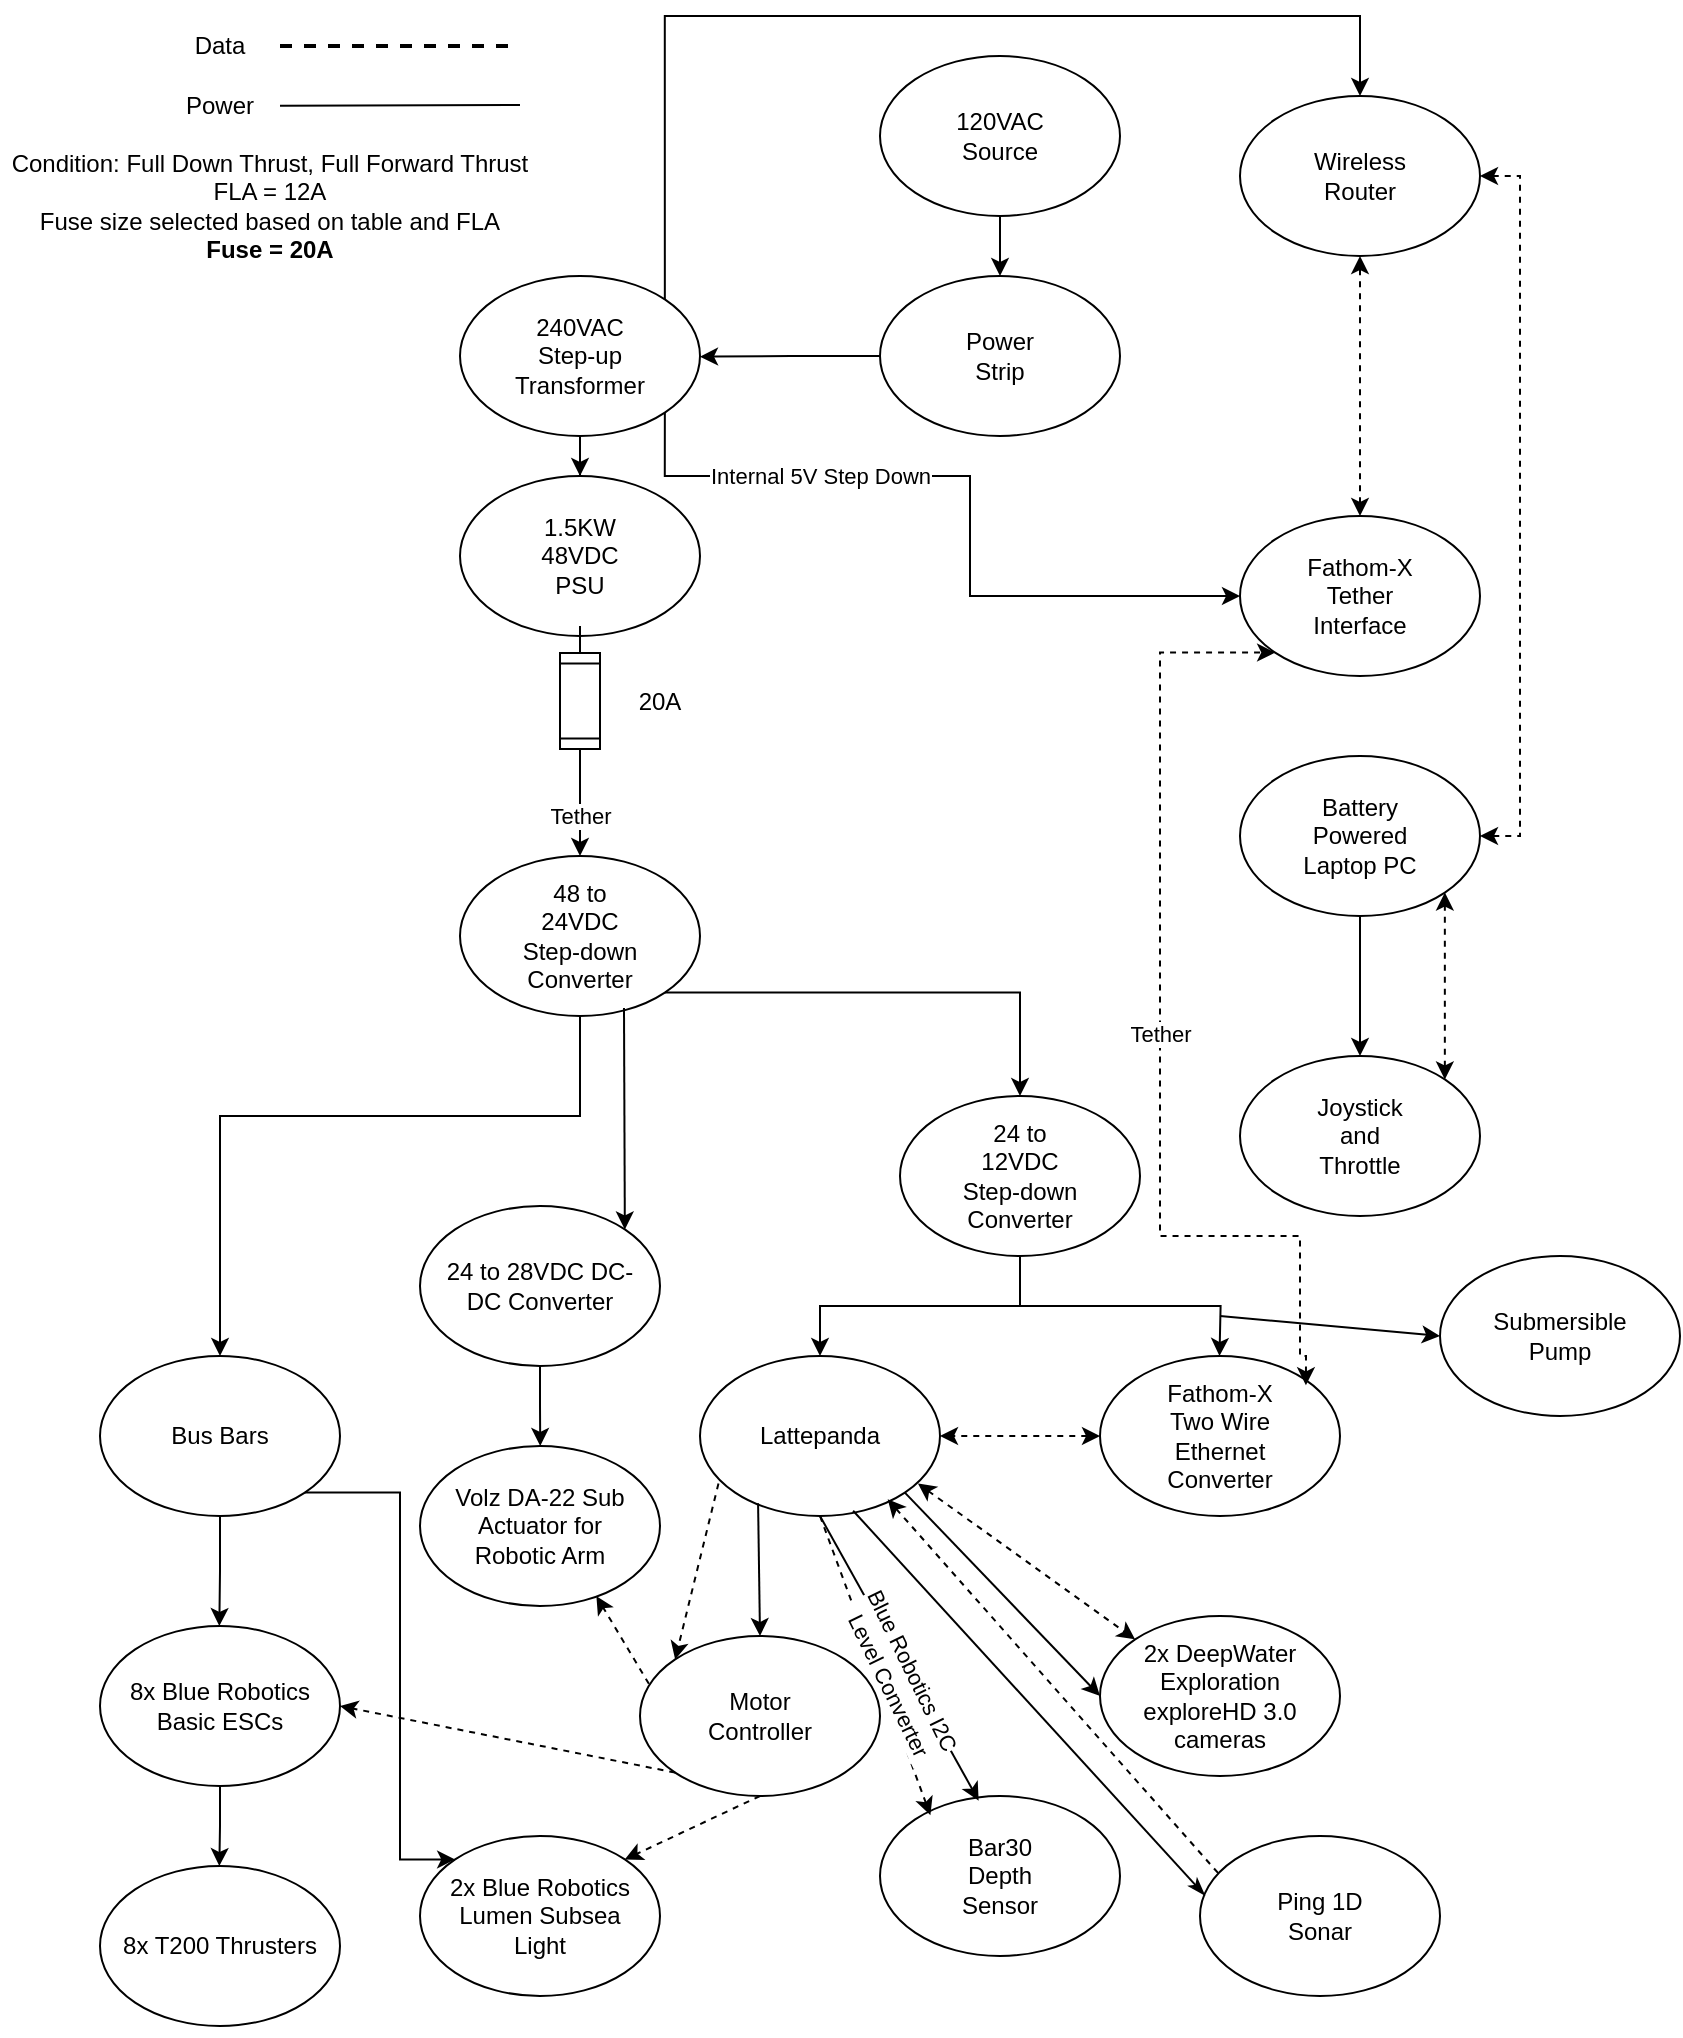 <mxfile version="27.1.6">
  <diagram name="Page-1" id="doaNbLGYiiKzRFzNWdXi">
    <mxGraphModel dx="1209" dy="726" grid="1" gridSize="10" guides="1" tooltips="1" connect="1" arrows="1" fold="1" page="1" pageScale="1" pageWidth="850" pageHeight="1100" math="0" shadow="0">
      <root>
        <mxCell id="0" />
        <mxCell id="1" parent="0" />
        <mxCell id="KtZ6byTwQnFwZSQ_47y7-5" value="" style="endArrow=classic;html=1;rounded=0;exitX=0.5;exitY=1;exitDx=0;exitDy=0;" parent="1" source="KtZ6byTwQnFwZSQ_47y7-1" target="KtZ6byTwQnFwZSQ_47y7-6" edge="1">
          <mxGeometry width="50" height="50" relative="1" as="geometry">
            <mxPoint x="390" y="300" as="sourcePoint" />
            <mxPoint x="170" y="250" as="targetPoint" />
          </mxGeometry>
        </mxCell>
        <mxCell id="KtZ6byTwQnFwZSQ_47y7-8" value="" style="group" parent="1" vertex="1" connectable="0">
          <mxGeometry x="440" y="50" width="120" height="80" as="geometry" />
        </mxCell>
        <mxCell id="KtZ6byTwQnFwZSQ_47y7-1" value="" style="ellipse;whiteSpace=wrap;html=1;" parent="KtZ6byTwQnFwZSQ_47y7-8" vertex="1">
          <mxGeometry width="120" height="80" as="geometry" />
        </mxCell>
        <mxCell id="KtZ6byTwQnFwZSQ_47y7-2" value="120VAC Source" style="text;html=1;align=center;verticalAlign=middle;whiteSpace=wrap;rounded=0;" parent="KtZ6byTwQnFwZSQ_47y7-8" vertex="1">
          <mxGeometry x="30" y="25" width="60" height="30" as="geometry" />
        </mxCell>
        <mxCell id="KtZ6byTwQnFwZSQ_47y7-17" value="" style="endArrow=none;html=1;rounded=0;" parent="1" source="KtZ6byTwQnFwZSQ_47y7-18" edge="1">
          <mxGeometry width="50" height="50" relative="1" as="geometry">
            <mxPoint x="140" y="74.5" as="sourcePoint" />
            <mxPoint x="260" y="74.5" as="targetPoint" />
          </mxGeometry>
        </mxCell>
        <mxCell id="KtZ6byTwQnFwZSQ_47y7-21" value="&lt;div&gt;Data&lt;/div&gt;" style="text;html=1;align=center;verticalAlign=middle;whiteSpace=wrap;rounded=0;container=0;" parent="1" vertex="1" collapsed="1">
          <mxGeometry x="80" y="30" width="60" height="30" as="geometry">
            <mxRectangle x="320" y="275" width="60" height="30" as="alternateBounds" />
          </mxGeometry>
        </mxCell>
        <mxCell id="KtZ6byTwQnFwZSQ_47y7-22" value="" style="endArrow=none;html=1;rounded=0;" parent="1" target="KtZ6byTwQnFwZSQ_47y7-18" edge="1">
          <mxGeometry width="50" height="50" relative="1" as="geometry">
            <mxPoint x="140" y="74.5" as="sourcePoint" />
            <mxPoint x="260" y="74.5" as="targetPoint" />
          </mxGeometry>
        </mxCell>
        <mxCell id="KtZ6byTwQnFwZSQ_47y7-18" value="&lt;div&gt;Power&lt;/div&gt;" style="text;html=1;align=center;verticalAlign=middle;whiteSpace=wrap;rounded=0;" parent="1" vertex="1">
          <mxGeometry x="80" y="60" width="60" height="30" as="geometry" />
        </mxCell>
        <mxCell id="KtZ6byTwQnFwZSQ_47y7-24" value="" style="group" parent="1" vertex="1" connectable="0">
          <mxGeometry x="620" y="280" width="120" height="80" as="geometry" />
        </mxCell>
        <mxCell id="KtZ6byTwQnFwZSQ_47y7-25" value="" style="ellipse;whiteSpace=wrap;html=1;" parent="KtZ6byTwQnFwZSQ_47y7-24" vertex="1">
          <mxGeometry width="120" height="80" as="geometry" />
        </mxCell>
        <mxCell id="KtZ6byTwQnFwZSQ_47y7-26" value="Fathom-X Tether Interface" style="text;html=1;align=center;verticalAlign=middle;whiteSpace=wrap;rounded=0;container=0;" parent="KtZ6byTwQnFwZSQ_47y7-24" vertex="1" collapsed="1">
          <mxGeometry x="30" y="25" width="60" height="30" as="geometry">
            <mxRectangle x="320" y="275" width="60" height="30" as="alternateBounds" />
          </mxGeometry>
        </mxCell>
        <mxCell id="KtZ6byTwQnFwZSQ_47y7-29" value="" style="group" parent="1" vertex="1" connectable="0">
          <mxGeometry x="620" y="400" width="120" height="80" as="geometry" />
        </mxCell>
        <mxCell id="KtZ6byTwQnFwZSQ_47y7-30" value="" style="ellipse;whiteSpace=wrap;html=1;" parent="KtZ6byTwQnFwZSQ_47y7-29" vertex="1">
          <mxGeometry width="120" height="80" as="geometry" />
        </mxCell>
        <mxCell id="KtZ6byTwQnFwZSQ_47y7-31" value="Battery Powered Laptop PC" style="text;html=1;align=center;verticalAlign=middle;whiteSpace=wrap;rounded=0;container=0;" parent="KtZ6byTwQnFwZSQ_47y7-29" vertex="1" collapsed="1">
          <mxGeometry x="30" y="25" width="60" height="30" as="geometry">
            <mxRectangle x="320" y="275" width="60" height="30" as="alternateBounds" />
          </mxGeometry>
        </mxCell>
        <mxCell id="KtZ6byTwQnFwZSQ_47y7-32" value="" style="group" parent="1" vertex="1" connectable="0">
          <mxGeometry x="440" y="160" width="120" height="80" as="geometry" />
        </mxCell>
        <mxCell id="KtZ6byTwQnFwZSQ_47y7-9" value="" style="group" parent="KtZ6byTwQnFwZSQ_47y7-32" vertex="1" connectable="0">
          <mxGeometry width="120" height="80" as="geometry" />
        </mxCell>
        <mxCell id="KtZ6byTwQnFwZSQ_47y7-44" style="edgeStyle=orthogonalEdgeStyle;rounded=0;orthogonalLoop=1;jettySize=auto;html=1;exitX=0;exitY=0.5;exitDx=0;exitDy=0;" parent="KtZ6byTwQnFwZSQ_47y7-9" source="KtZ6byTwQnFwZSQ_47y7-6" edge="1">
          <mxGeometry relative="1" as="geometry">
            <mxPoint x="-90.0" y="40.333" as="targetPoint" />
          </mxGeometry>
        </mxCell>
        <mxCell id="KtZ6byTwQnFwZSQ_47y7-6" value="" style="ellipse;whiteSpace=wrap;html=1;" parent="KtZ6byTwQnFwZSQ_47y7-9" vertex="1">
          <mxGeometry width="120" height="80" as="geometry" />
        </mxCell>
        <mxCell id="KtZ6byTwQnFwZSQ_47y7-7" value="&lt;div&gt;Power Strip&lt;/div&gt;" style="text;html=1;align=center;verticalAlign=middle;whiteSpace=wrap;rounded=0;" parent="KtZ6byTwQnFwZSQ_47y7-9" vertex="1">
          <mxGeometry x="30" y="25" width="60" height="30" as="geometry" />
        </mxCell>
        <mxCell id="KtZ6byTwQnFwZSQ_47y7-33" value="" style="group" parent="1" vertex="1" connectable="0">
          <mxGeometry x="620" y="70" width="120" height="80" as="geometry" />
        </mxCell>
        <mxCell id="KtZ6byTwQnFwZSQ_47y7-16" value="" style="group" parent="KtZ6byTwQnFwZSQ_47y7-33" vertex="1" connectable="0">
          <mxGeometry width="120" height="80" as="geometry" />
        </mxCell>
        <mxCell id="KtZ6byTwQnFwZSQ_47y7-13" value="" style="ellipse;whiteSpace=wrap;html=1;" parent="KtZ6byTwQnFwZSQ_47y7-16" vertex="1">
          <mxGeometry width="120" height="80" as="geometry" />
        </mxCell>
        <mxCell id="KtZ6byTwQnFwZSQ_47y7-14" value="&lt;div&gt;Wireless Router&lt;/div&gt;" style="text;html=1;align=center;verticalAlign=middle;whiteSpace=wrap;rounded=0;container=0;" parent="KtZ6byTwQnFwZSQ_47y7-16" vertex="1" collapsed="1">
          <mxGeometry x="30" y="25" width="60" height="30" as="geometry">
            <mxRectangle x="320" y="275" width="60" height="30" as="alternateBounds" />
          </mxGeometry>
        </mxCell>
        <mxCell id="KtZ6byTwQnFwZSQ_47y7-28" value="" style="endArrow=classic;html=1;rounded=0;dashed=1;exitX=0.5;exitY=0;exitDx=0;exitDy=0;entryX=0.5;entryY=1;entryDx=0;entryDy=0;startArrow=classic;startFill=1;" parent="KtZ6byTwQnFwZSQ_47y7-33" source="KtZ6byTwQnFwZSQ_47y7-25" target="KtZ6byTwQnFwZSQ_47y7-13" edge="1">
          <mxGeometry width="50" height="50" relative="1" as="geometry">
            <mxPoint x="-30" y="210" as="sourcePoint" />
            <mxPoint x="20" y="160" as="targetPoint" />
          </mxGeometry>
        </mxCell>
        <mxCell id="KtZ6byTwQnFwZSQ_47y7-37" value="" style="group" parent="1" vertex="1" connectable="0">
          <mxGeometry x="620" y="550" width="120" height="80" as="geometry" />
        </mxCell>
        <mxCell id="KtZ6byTwQnFwZSQ_47y7-38" value="" style="ellipse;whiteSpace=wrap;html=1;" parent="KtZ6byTwQnFwZSQ_47y7-37" vertex="1">
          <mxGeometry width="120" height="80" as="geometry" />
        </mxCell>
        <mxCell id="KtZ6byTwQnFwZSQ_47y7-39" value="Joystick and Throttle" style="text;html=1;align=center;verticalAlign=middle;whiteSpace=wrap;rounded=0;container=0;" parent="KtZ6byTwQnFwZSQ_47y7-37" vertex="1" collapsed="1">
          <mxGeometry x="30" y="25" width="60" height="30" as="geometry">
            <mxRectangle x="320" y="275" width="60" height="30" as="alternateBounds" />
          </mxGeometry>
        </mxCell>
        <mxCell id="KtZ6byTwQnFwZSQ_47y7-40" style="edgeStyle=orthogonalEdgeStyle;rounded=0;orthogonalLoop=1;jettySize=auto;html=1;exitX=0.5;exitY=1;exitDx=0;exitDy=0;" parent="1" source="KtZ6byTwQnFwZSQ_47y7-30" target="KtZ6byTwQnFwZSQ_47y7-38" edge="1">
          <mxGeometry relative="1" as="geometry" />
        </mxCell>
        <mxCell id="KtZ6byTwQnFwZSQ_47y7-41" value="" style="group" parent="1" vertex="1" connectable="0">
          <mxGeometry x="230" y="160" width="120" height="80" as="geometry" />
        </mxCell>
        <mxCell id="KtZ6byTwQnFwZSQ_47y7-42" value="" style="ellipse;whiteSpace=wrap;html=1;" parent="KtZ6byTwQnFwZSQ_47y7-41" vertex="1">
          <mxGeometry width="120" height="80" as="geometry" />
        </mxCell>
        <mxCell id="KtZ6byTwQnFwZSQ_47y7-43" value="240VAC Step-up Transformer" style="text;html=1;align=center;verticalAlign=middle;whiteSpace=wrap;rounded=0;container=0;" parent="KtZ6byTwQnFwZSQ_47y7-41" vertex="1" collapsed="1">
          <mxGeometry x="30" y="25" width="60" height="30" as="geometry">
            <mxRectangle x="320" y="275" width="60" height="30" as="alternateBounds" />
          </mxGeometry>
        </mxCell>
        <mxCell id="KtZ6byTwQnFwZSQ_47y7-45" value="" style="group" parent="1" vertex="1" connectable="0">
          <mxGeometry x="230" y="260" width="120" height="80" as="geometry" />
        </mxCell>
        <mxCell id="KtZ6byTwQnFwZSQ_47y7-46" value="" style="ellipse;whiteSpace=wrap;html=1;" parent="KtZ6byTwQnFwZSQ_47y7-45" vertex="1">
          <mxGeometry width="120" height="80" as="geometry" />
        </mxCell>
        <mxCell id="KtZ6byTwQnFwZSQ_47y7-47" value="1.5KW 48VDC PSU" style="text;html=1;align=center;verticalAlign=middle;whiteSpace=wrap;rounded=0;container=0;" parent="KtZ6byTwQnFwZSQ_47y7-45" vertex="1" collapsed="1">
          <mxGeometry x="30" y="25" width="60" height="30" as="geometry">
            <mxRectangle x="320" y="275" width="60" height="30" as="alternateBounds" />
          </mxGeometry>
        </mxCell>
        <mxCell id="KtZ6byTwQnFwZSQ_47y7-48" style="edgeStyle=orthogonalEdgeStyle;rounded=0;orthogonalLoop=1;jettySize=auto;html=1;exitX=0.5;exitY=1;exitDx=0;exitDy=0;" parent="1" source="KtZ6byTwQnFwZSQ_47y7-42" target="KtZ6byTwQnFwZSQ_47y7-46" edge="1">
          <mxGeometry relative="1" as="geometry" />
        </mxCell>
        <mxCell id="KtZ6byTwQnFwZSQ_47y7-51" value="" style="endArrow=classic;html=1;rounded=0;" parent="1" edge="1">
          <mxGeometry relative="1" as="geometry">
            <mxPoint x="290" y="410" as="sourcePoint" />
            <mxPoint x="290" y="450" as="targetPoint" />
          </mxGeometry>
        </mxCell>
        <mxCell id="KtZ6byTwQnFwZSQ_47y7-52" value="&lt;div&gt;Tether&lt;/div&gt;" style="edgeLabel;resizable=0;html=1;;align=center;verticalAlign=middle;" parent="KtZ6byTwQnFwZSQ_47y7-51" connectable="0" vertex="1">
          <mxGeometry relative="1" as="geometry" />
        </mxCell>
        <mxCell id="KtZ6byTwQnFwZSQ_47y7-57" style="edgeStyle=orthogonalEdgeStyle;rounded=0;orthogonalLoop=1;jettySize=auto;html=1;exitX=1;exitY=0.5;exitDx=0;exitDy=0;entryX=1;entryY=0.5;entryDx=0;entryDy=0;dashed=1;startArrow=classic;startFill=1;" parent="1" source="KtZ6byTwQnFwZSQ_47y7-13" target="KtZ6byTwQnFwZSQ_47y7-30" edge="1">
          <mxGeometry relative="1" as="geometry" />
        </mxCell>
        <mxCell id="KtZ6byTwQnFwZSQ_47y7-58" value="" style="group" parent="1" vertex="1" connectable="0">
          <mxGeometry x="230" y="450" width="460" height="590" as="geometry" />
        </mxCell>
        <mxCell id="KtZ6byTwQnFwZSQ_47y7-63" style="edgeStyle=orthogonalEdgeStyle;rounded=0;orthogonalLoop=1;jettySize=auto;html=1;exitX=1;exitY=1;exitDx=0;exitDy=0;entryX=0.5;entryY=0;entryDx=0;entryDy=0;" parent="KtZ6byTwQnFwZSQ_47y7-58" source="KtZ6byTwQnFwZSQ_47y7-59" target="KtZ6byTwQnFwZSQ_47y7-65" edge="1">
          <mxGeometry relative="1" as="geometry">
            <mxPoint x="220" y="130" as="targetPoint" />
          </mxGeometry>
        </mxCell>
        <mxCell id="KtZ6byTwQnFwZSQ_47y7-59" value="" style="ellipse;whiteSpace=wrap;html=1;" parent="KtZ6byTwQnFwZSQ_47y7-58" vertex="1">
          <mxGeometry width="120" height="80" as="geometry" />
        </mxCell>
        <mxCell id="KtZ6byTwQnFwZSQ_47y7-60" value="48 to 24VDC Step-down Converter" style="text;html=1;align=center;verticalAlign=middle;whiteSpace=wrap;rounded=0;container=0;" parent="KtZ6byTwQnFwZSQ_47y7-58" vertex="1" collapsed="1">
          <mxGeometry x="30" y="25" width="60" height="30" as="geometry">
            <mxRectangle x="320" y="275" width="60" height="30" as="alternateBounds" />
          </mxGeometry>
        </mxCell>
        <mxCell id="KtZ6byTwQnFwZSQ_47y7-89" value="" style="group" parent="KtZ6byTwQnFwZSQ_47y7-58" vertex="1" connectable="0">
          <mxGeometry x="120" y="120" width="340" height="470" as="geometry" />
        </mxCell>
        <mxCell id="KtZ6byTwQnFwZSQ_47y7-64" value="" style="group" parent="KtZ6byTwQnFwZSQ_47y7-89" vertex="1" connectable="0">
          <mxGeometry x="100" width="120" height="80" as="geometry" />
        </mxCell>
        <mxCell id="KtZ6byTwQnFwZSQ_47y7-65" value="" style="ellipse;whiteSpace=wrap;html=1;" parent="KtZ6byTwQnFwZSQ_47y7-64" vertex="1">
          <mxGeometry width="120" height="80" as="geometry" />
        </mxCell>
        <mxCell id="KtZ6byTwQnFwZSQ_47y7-66" value="24 to 12VDC Step-down Converter" style="text;html=1;align=center;verticalAlign=middle;whiteSpace=wrap;rounded=0;container=0;" parent="KtZ6byTwQnFwZSQ_47y7-64" vertex="1" collapsed="1">
          <mxGeometry x="30" y="25" width="60" height="30" as="geometry">
            <mxRectangle x="320" y="275" width="60" height="30" as="alternateBounds" />
          </mxGeometry>
        </mxCell>
        <mxCell id="KtZ6byTwQnFwZSQ_47y7-68" value="" style="group" parent="KtZ6byTwQnFwZSQ_47y7-89" vertex="1" connectable="0">
          <mxGeometry x="200" y="130" width="120" height="80" as="geometry" />
        </mxCell>
        <mxCell id="KtZ6byTwQnFwZSQ_47y7-69" value="" style="ellipse;whiteSpace=wrap;html=1;" parent="KtZ6byTwQnFwZSQ_47y7-68" vertex="1">
          <mxGeometry width="120" height="80" as="geometry" />
        </mxCell>
        <mxCell id="KtZ6byTwQnFwZSQ_47y7-70" value="Fathom-X Two Wire Ethernet Converter" style="text;html=1;align=center;verticalAlign=middle;whiteSpace=wrap;rounded=0;container=0;" parent="KtZ6byTwQnFwZSQ_47y7-68" vertex="1" collapsed="1">
          <mxGeometry x="30" y="25" width="60" height="30" as="geometry">
            <mxRectangle x="320" y="275" width="60" height="30" as="alternateBounds" />
          </mxGeometry>
        </mxCell>
        <mxCell id="KtZ6byTwQnFwZSQ_47y7-76" value="" style="group" parent="KtZ6byTwQnFwZSQ_47y7-89" vertex="1" connectable="0">
          <mxGeometry y="130" width="120" height="80" as="geometry" />
        </mxCell>
        <mxCell id="KtZ6byTwQnFwZSQ_47y7-77" value="" style="ellipse;whiteSpace=wrap;html=1;" parent="KtZ6byTwQnFwZSQ_47y7-76" vertex="1">
          <mxGeometry width="120" height="80" as="geometry" />
        </mxCell>
        <mxCell id="KtZ6byTwQnFwZSQ_47y7-78" value="Lattepanda" style="text;html=1;align=center;verticalAlign=middle;whiteSpace=wrap;rounded=0;container=0;" parent="KtZ6byTwQnFwZSQ_47y7-76" vertex="1" collapsed="1">
          <mxGeometry x="30" y="25" width="60" height="30" as="geometry">
            <mxRectangle x="320" y="275" width="60" height="30" as="alternateBounds" />
          </mxGeometry>
        </mxCell>
        <mxCell id="KtZ6byTwQnFwZSQ_47y7-67" style="edgeStyle=orthogonalEdgeStyle;rounded=0;orthogonalLoop=1;jettySize=auto;html=1;exitX=0.5;exitY=1;exitDx=0;exitDy=0;" parent="KtZ6byTwQnFwZSQ_47y7-89" source="KtZ6byTwQnFwZSQ_47y7-65" edge="1">
          <mxGeometry relative="1" as="geometry">
            <mxPoint x="259.75" y="130" as="targetPoint" />
            <mxPoint x="190" y="90" as="sourcePoint" />
          </mxGeometry>
        </mxCell>
        <mxCell id="KtZ6byTwQnFwZSQ_47y7-80" style="edgeStyle=orthogonalEdgeStyle;rounded=0;orthogonalLoop=1;jettySize=auto;html=1;exitX=0.5;exitY=0;exitDx=0;exitDy=0;entryX=0.5;entryY=1;entryDx=0;entryDy=0;startArrow=classic;startFill=1;endArrow=none;endFill=0;" parent="KtZ6byTwQnFwZSQ_47y7-89" source="KtZ6byTwQnFwZSQ_47y7-77" target="KtZ6byTwQnFwZSQ_47y7-65" edge="1">
          <mxGeometry relative="1" as="geometry" />
        </mxCell>
        <mxCell id="KtZ6byTwQnFwZSQ_47y7-81" value="" style="group" parent="KtZ6byTwQnFwZSQ_47y7-89" vertex="1" connectable="0">
          <mxGeometry x="-30" y="270" width="120" height="80" as="geometry" />
        </mxCell>
        <mxCell id="KtZ6byTwQnFwZSQ_47y7-82" value="" style="ellipse;whiteSpace=wrap;html=1;" parent="KtZ6byTwQnFwZSQ_47y7-81" vertex="1">
          <mxGeometry width="120" height="80" as="geometry" />
        </mxCell>
        <mxCell id="KtZ6byTwQnFwZSQ_47y7-83" value="&lt;div&gt;Motor Controller&lt;/div&gt;" style="text;html=1;align=center;verticalAlign=middle;whiteSpace=wrap;rounded=0;container=0;" parent="KtZ6byTwQnFwZSQ_47y7-81" vertex="1" collapsed="1">
          <mxGeometry x="30" y="25" width="60" height="30" as="geometry">
            <mxRectangle x="320" y="275" width="60" height="30" as="alternateBounds" />
          </mxGeometry>
        </mxCell>
        <mxCell id="KtZ6byTwQnFwZSQ_47y7-84" style="rounded=0;orthogonalLoop=1;jettySize=auto;html=1;exitX=0.242;exitY=0.921;exitDx=0;exitDy=0;entryX=0.5;entryY=0;entryDx=0;entryDy=0;exitPerimeter=0;" parent="KtZ6byTwQnFwZSQ_47y7-89" source="KtZ6byTwQnFwZSQ_47y7-77" target="KtZ6byTwQnFwZSQ_47y7-82" edge="1">
          <mxGeometry relative="1" as="geometry" />
        </mxCell>
        <mxCell id="KtZ6byTwQnFwZSQ_47y7-85" style="rounded=0;orthogonalLoop=1;jettySize=auto;html=1;exitX=0.077;exitY=0.797;exitDx=0;exitDy=0;entryX=0;entryY=0;entryDx=0;entryDy=0;dashed=1;exitPerimeter=0;" parent="KtZ6byTwQnFwZSQ_47y7-89" source="KtZ6byTwQnFwZSQ_47y7-77" target="KtZ6byTwQnFwZSQ_47y7-82" edge="1">
          <mxGeometry relative="1" as="geometry" />
        </mxCell>
        <mxCell id="KtZ6byTwQnFwZSQ_47y7-113" style="edgeStyle=orthogonalEdgeStyle;rounded=0;orthogonalLoop=1;jettySize=auto;html=1;exitX=0;exitY=0.5;exitDx=0;exitDy=0;entryX=1;entryY=0.5;entryDx=0;entryDy=0;dashed=1;startArrow=classic;startFill=1;" parent="KtZ6byTwQnFwZSQ_47y7-89" source="KtZ6byTwQnFwZSQ_47y7-69" target="KtZ6byTwQnFwZSQ_47y7-77" edge="1">
          <mxGeometry relative="1" as="geometry" />
        </mxCell>
        <mxCell id="1TIhp53VE8E4QQOrCl6A-1" value="&lt;div&gt;2x DeepWater Exploration exploreHD 3.0 cameras&lt;/div&gt;" style="ellipse;whiteSpace=wrap;html=1;" parent="KtZ6byTwQnFwZSQ_47y7-89" vertex="1">
          <mxGeometry x="200" y="260" width="120" height="80" as="geometry" />
        </mxCell>
        <mxCell id="btyZadERf1XyvgSfxNHE-8" style="rounded=0;orthogonalLoop=1;jettySize=auto;html=1;exitX=1;exitY=1;exitDx=0;exitDy=0;entryX=0;entryY=0.5;entryDx=0;entryDy=0;" parent="KtZ6byTwQnFwZSQ_47y7-89" source="KtZ6byTwQnFwZSQ_47y7-77" target="1TIhp53VE8E4QQOrCl6A-1" edge="1">
          <mxGeometry relative="1" as="geometry" />
        </mxCell>
        <mxCell id="btyZadERf1XyvgSfxNHE-9" style="rounded=0;orthogonalLoop=1;jettySize=auto;html=1;exitX=0.908;exitY=0.797;exitDx=0;exitDy=0;entryX=0;entryY=0;entryDx=0;entryDy=0;dashed=1;startArrow=classic;startFill=1;exitPerimeter=0;" parent="KtZ6byTwQnFwZSQ_47y7-89" source="KtZ6byTwQnFwZSQ_47y7-77" target="1TIhp53VE8E4QQOrCl6A-1" edge="1">
          <mxGeometry relative="1" as="geometry">
            <mxPoint x="210" y="270" as="targetPoint" />
          </mxGeometry>
        </mxCell>
        <mxCell id="etV4jzlPymx9ehgoYt_u-58" value="" style="group" parent="KtZ6byTwQnFwZSQ_47y7-89" vertex="1" connectable="0">
          <mxGeometry x="90" y="350" width="120" height="80" as="geometry" />
        </mxCell>
        <mxCell id="etV4jzlPymx9ehgoYt_u-59" value="" style="ellipse;whiteSpace=wrap;html=1;" parent="etV4jzlPymx9ehgoYt_u-58" vertex="1">
          <mxGeometry width="120" height="80" as="geometry" />
        </mxCell>
        <mxCell id="etV4jzlPymx9ehgoYt_u-60" value="Bar30 Depth Sensor" style="text;html=1;align=center;verticalAlign=middle;whiteSpace=wrap;rounded=0;container=0;" parent="etV4jzlPymx9ehgoYt_u-58" vertex="1" collapsed="1">
          <mxGeometry x="30" y="25" width="60" height="30" as="geometry">
            <mxRectangle x="320" y="275" width="60" height="30" as="alternateBounds" />
          </mxGeometry>
        </mxCell>
        <mxCell id="etV4jzlPymx9ehgoYt_u-61" style="rounded=0;orthogonalLoop=1;jettySize=auto;html=1;exitX=0.5;exitY=1;exitDx=0;exitDy=0;entryX=0.21;entryY=0.12;entryDx=0;entryDy=0;entryPerimeter=0;dashed=1;" parent="KtZ6byTwQnFwZSQ_47y7-89" source="KtZ6byTwQnFwZSQ_47y7-77" target="etV4jzlPymx9ehgoYt_u-59" edge="1">
          <mxGeometry relative="1" as="geometry" />
        </mxCell>
        <mxCell id="etV4jzlPymx9ehgoYt_u-62" style="rounded=0;orthogonalLoop=1;jettySize=auto;html=1;exitX=0.5;exitY=1;exitDx=0;exitDy=0;entryX=0.411;entryY=0.029;entryDx=0;entryDy=0;entryPerimeter=0;" parent="KtZ6byTwQnFwZSQ_47y7-89" source="KtZ6byTwQnFwZSQ_47y7-77" target="etV4jzlPymx9ehgoYt_u-59" edge="1">
          <mxGeometry relative="1" as="geometry" />
        </mxCell>
        <mxCell id="_jh59VST7iY0-ydR_Vmc-1" value="&lt;div&gt;Blue Robotics I2C&lt;/div&gt;&lt;div&gt;&amp;nbsp;Level Converter&lt;/div&gt;" style="edgeLabel;html=1;align=center;verticalAlign=middle;resizable=0;points=[];rotation=64;" parent="etV4jzlPymx9ehgoYt_u-62" vertex="1" connectable="0">
          <mxGeometry x="0.567" relative="1" as="geometry">
            <mxPoint x="-22" y="-32" as="offset" />
          </mxGeometry>
        </mxCell>
        <mxCell id="ipf7ujVZ-AzwesgqvqbX-4" value="" style="endArrow=classic;html=1;rounded=0;" edge="1" parent="KtZ6byTwQnFwZSQ_47y7-89">
          <mxGeometry width="50" height="50" relative="1" as="geometry">
            <mxPoint x="260" y="110" as="sourcePoint" />
            <mxPoint x="370" y="120" as="targetPoint" />
          </mxGeometry>
        </mxCell>
        <mxCell id="KtZ6byTwQnFwZSQ_47y7-115" value="" style="group" parent="KtZ6byTwQnFwZSQ_47y7-58" vertex="1" connectable="0">
          <mxGeometry x="-20" y="175" width="120" height="80" as="geometry" />
        </mxCell>
        <mxCell id="KtZ6byTwQnFwZSQ_47y7-124" style="edgeStyle=orthogonalEdgeStyle;rounded=0;orthogonalLoop=1;jettySize=auto;html=1;exitX=0.5;exitY=1;exitDx=0;exitDy=0;" parent="KtZ6byTwQnFwZSQ_47y7-115" source="KtZ6byTwQnFwZSQ_47y7-116" edge="1">
          <mxGeometry relative="1" as="geometry">
            <mxPoint x="60.118" y="120" as="targetPoint" />
          </mxGeometry>
        </mxCell>
        <mxCell id="KtZ6byTwQnFwZSQ_47y7-116" value="" style="ellipse;whiteSpace=wrap;html=1;" parent="KtZ6byTwQnFwZSQ_47y7-115" vertex="1">
          <mxGeometry width="120" height="80" as="geometry" />
        </mxCell>
        <mxCell id="KtZ6byTwQnFwZSQ_47y7-117" value="24 to 28VDC DC-DC Converter" style="text;html=1;align=center;verticalAlign=middle;whiteSpace=wrap;rounded=0;container=0;" parent="KtZ6byTwQnFwZSQ_47y7-115" vertex="1" collapsed="1">
          <mxGeometry x="10" y="25" width="100" height="30" as="geometry">
            <mxRectangle x="320" y="275" width="60" height="30" as="alternateBounds" />
          </mxGeometry>
        </mxCell>
        <mxCell id="KtZ6byTwQnFwZSQ_47y7-121" value="" style="group" parent="KtZ6byTwQnFwZSQ_47y7-58" vertex="1" connectable="0">
          <mxGeometry x="-20" y="295" width="120" height="80" as="geometry" />
        </mxCell>
        <mxCell id="KtZ6byTwQnFwZSQ_47y7-122" value="" style="ellipse;whiteSpace=wrap;html=1;" parent="KtZ6byTwQnFwZSQ_47y7-121" vertex="1">
          <mxGeometry width="120" height="80" as="geometry" />
        </mxCell>
        <mxCell id="KtZ6byTwQnFwZSQ_47y7-123" value="Volz DA-22 Sub Actuator for Robotic Arm" style="text;html=1;align=center;verticalAlign=middle;whiteSpace=wrap;rounded=0;container=0;" parent="KtZ6byTwQnFwZSQ_47y7-121" vertex="1" collapsed="1">
          <mxGeometry x="10" y="25" width="100" height="30" as="geometry">
            <mxRectangle x="320" y="275" width="60" height="30" as="alternateBounds" />
          </mxGeometry>
        </mxCell>
        <mxCell id="btyZadERf1XyvgSfxNHE-3" value="" style="endArrow=classic;html=1;rounded=0;entryX=1;entryY=0;entryDx=0;entryDy=0;" parent="KtZ6byTwQnFwZSQ_47y7-58" target="KtZ6byTwQnFwZSQ_47y7-116" edge="1">
          <mxGeometry width="50" height="50" relative="1" as="geometry">
            <mxPoint x="82" y="76" as="sourcePoint" />
            <mxPoint x="350" y="280" as="targetPoint" />
          </mxGeometry>
        </mxCell>
        <mxCell id="btyZadERf1XyvgSfxNHE-7" style="rounded=0;orthogonalLoop=1;jettySize=auto;html=1;exitX=0.037;exitY=0.299;exitDx=0;exitDy=0;entryX=0.735;entryY=0.939;entryDx=0;entryDy=0;dashed=1;exitPerimeter=0;entryPerimeter=0;" parent="KtZ6byTwQnFwZSQ_47y7-58" source="KtZ6byTwQnFwZSQ_47y7-82" target="KtZ6byTwQnFwZSQ_47y7-122" edge="1">
          <mxGeometry relative="1" as="geometry">
            <mxPoint x="63.65" y="441.9" as="sourcePoint" />
            <mxPoint x="56.349" y="375.001" as="targetPoint" />
          </mxGeometry>
        </mxCell>
        <mxCell id="etV4jzlPymx9ehgoYt_u-14" value="" style="group" parent="KtZ6byTwQnFwZSQ_47y7-58" vertex="1" connectable="0">
          <mxGeometry x="-20" y="490" width="120" height="80" as="geometry" />
        </mxCell>
        <mxCell id="etV4jzlPymx9ehgoYt_u-15" value="" style="ellipse;whiteSpace=wrap;html=1;" parent="etV4jzlPymx9ehgoYt_u-14" vertex="1">
          <mxGeometry width="120" height="80" as="geometry" />
        </mxCell>
        <mxCell id="etV4jzlPymx9ehgoYt_u-16" value="2x Blue Robotics Lumen Subsea Light" style="text;html=1;align=center;verticalAlign=middle;whiteSpace=wrap;rounded=0;container=0;" parent="etV4jzlPymx9ehgoYt_u-14" vertex="1" collapsed="1">
          <mxGeometry x="10" y="25" width="100" height="30" as="geometry">
            <mxRectangle x="320" y="275" width="60" height="30" as="alternateBounds" />
          </mxGeometry>
        </mxCell>
        <mxCell id="etV4jzlPymx9ehgoYt_u-18" style="rounded=0;orthogonalLoop=1;jettySize=auto;html=1;exitX=0.5;exitY=1;exitDx=0;exitDy=0;entryX=1;entryY=0;entryDx=0;entryDy=0;dashed=1;" parent="KtZ6byTwQnFwZSQ_47y7-58" source="KtZ6byTwQnFwZSQ_47y7-82" target="etV4jzlPymx9ehgoYt_u-15" edge="1">
          <mxGeometry relative="1" as="geometry" />
        </mxCell>
        <mxCell id="KtZ6byTwQnFwZSQ_47y7-71" value="" style="endArrow=classic;html=1;rounded=0;edgeStyle=orthogonalEdgeStyle;dashed=1;entryX=0;entryY=1;entryDx=0;entryDy=0;exitX=0.858;exitY=0.183;exitDx=0;exitDy=0;startArrow=classic;startFill=1;exitPerimeter=0;" parent="1" source="KtZ6byTwQnFwZSQ_47y7-69" target="KtZ6byTwQnFwZSQ_47y7-25" edge="1">
          <mxGeometry relative="1" as="geometry">
            <mxPoint x="640" y="691" as="sourcePoint" />
            <mxPoint x="567.574" y="280.004" as="targetPoint" />
            <Array as="points">
              <mxPoint x="653" y="700" />
              <mxPoint x="650" y="700" />
              <mxPoint x="650" y="640" />
              <mxPoint x="580" y="640" />
              <mxPoint x="580" y="348" />
            </Array>
          </mxGeometry>
        </mxCell>
        <mxCell id="KtZ6byTwQnFwZSQ_47y7-72" value="Tether" style="edgeLabel;resizable=0;html=1;;align=center;verticalAlign=middle;" parent="KtZ6byTwQnFwZSQ_47y7-71" connectable="0" vertex="1">
          <mxGeometry relative="1" as="geometry" />
        </mxCell>
        <mxCell id="KtZ6byTwQnFwZSQ_47y7-90" style="edgeStyle=orthogonalEdgeStyle;rounded=0;orthogonalLoop=1;jettySize=auto;html=1;exitX=0.5;exitY=1;exitDx=0;exitDy=0;entryX=0.5;entryY=0;entryDx=0;entryDy=0;" parent="1" source="KtZ6byTwQnFwZSQ_47y7-59" target="KtZ6byTwQnFwZSQ_47y7-87" edge="1">
          <mxGeometry relative="1" as="geometry">
            <Array as="points">
              <mxPoint x="290" y="580" />
              <mxPoint x="110" y="580" />
            </Array>
          </mxGeometry>
        </mxCell>
        <mxCell id="KtZ6byTwQnFwZSQ_47y7-112" style="rounded=0;orthogonalLoop=1;jettySize=auto;html=1;exitX=0;exitY=1;exitDx=0;exitDy=0;entryX=1.1;entryY=0.5;entryDx=0;entryDy=0;entryPerimeter=0;dashed=1;" parent="1" source="KtZ6byTwQnFwZSQ_47y7-82" target="KtZ6byTwQnFwZSQ_47y7-105" edge="1">
          <mxGeometry relative="1" as="geometry" />
        </mxCell>
        <mxCell id="KtZ6byTwQnFwZSQ_47y7-125" value="" style="group" parent="1" vertex="1" connectable="0">
          <mxGeometry x="50" y="700" width="120" height="335" as="geometry" />
        </mxCell>
        <mxCell id="KtZ6byTwQnFwZSQ_47y7-92" value="" style="group" parent="KtZ6byTwQnFwZSQ_47y7-125" vertex="1" connectable="0">
          <mxGeometry width="120" height="335" as="geometry" />
        </mxCell>
        <mxCell id="KtZ6byTwQnFwZSQ_47y7-87" value="" style="ellipse;whiteSpace=wrap;html=1;" parent="KtZ6byTwQnFwZSQ_47y7-92" vertex="1">
          <mxGeometry width="120" height="80" as="geometry" />
        </mxCell>
        <mxCell id="KtZ6byTwQnFwZSQ_47y7-106" style="edgeStyle=orthogonalEdgeStyle;rounded=0;orthogonalLoop=1;jettySize=auto;html=1;exitX=0.5;exitY=1;exitDx=0;exitDy=0;" parent="KtZ6byTwQnFwZSQ_47y7-92" source="KtZ6byTwQnFwZSQ_47y7-87" edge="1">
          <mxGeometry relative="1" as="geometry">
            <mxPoint x="59.667" y="135" as="targetPoint" />
          </mxGeometry>
        </mxCell>
        <mxCell id="KtZ6byTwQnFwZSQ_47y7-91" value="Bus Bars" style="text;html=1;align=center;verticalAlign=middle;whiteSpace=wrap;rounded=0;container=0;" parent="KtZ6byTwQnFwZSQ_47y7-92" vertex="1" collapsed="1">
          <mxGeometry x="30" y="25" width="60" height="30" as="geometry">
            <mxRectangle x="320" y="275" width="60" height="30" as="alternateBounds" />
          </mxGeometry>
        </mxCell>
        <mxCell id="KtZ6byTwQnFwZSQ_47y7-103" value="" style="group" parent="KtZ6byTwQnFwZSQ_47y7-92" vertex="1" connectable="0">
          <mxGeometry y="135" width="120" height="80" as="geometry" />
        </mxCell>
        <mxCell id="KtZ6byTwQnFwZSQ_47y7-110" style="edgeStyle=orthogonalEdgeStyle;rounded=0;orthogonalLoop=1;jettySize=auto;html=1;exitX=0.5;exitY=1;exitDx=0;exitDy=0;" parent="KtZ6byTwQnFwZSQ_47y7-103" source="KtZ6byTwQnFwZSQ_47y7-104" edge="1">
          <mxGeometry relative="1" as="geometry">
            <mxPoint x="59.667" y="120" as="targetPoint" />
          </mxGeometry>
        </mxCell>
        <mxCell id="KtZ6byTwQnFwZSQ_47y7-104" value="" style="ellipse;whiteSpace=wrap;html=1;" parent="KtZ6byTwQnFwZSQ_47y7-103" vertex="1">
          <mxGeometry width="120" height="80" as="geometry" />
        </mxCell>
        <mxCell id="KtZ6byTwQnFwZSQ_47y7-105" value="8x Blue Robotics Basic ESCs" style="text;html=1;align=center;verticalAlign=middle;whiteSpace=wrap;rounded=0;container=0;" parent="KtZ6byTwQnFwZSQ_47y7-103" vertex="1" collapsed="1">
          <mxGeometry x="10" y="25" width="100" height="30" as="geometry">
            <mxRectangle x="320" y="275" width="60" height="30" as="alternateBounds" />
          </mxGeometry>
        </mxCell>
        <mxCell id="KtZ6byTwQnFwZSQ_47y7-107" value="" style="group" parent="KtZ6byTwQnFwZSQ_47y7-92" vertex="1" connectable="0">
          <mxGeometry y="255" width="120" height="80" as="geometry" />
        </mxCell>
        <mxCell id="KtZ6byTwQnFwZSQ_47y7-108" value="" style="ellipse;whiteSpace=wrap;html=1;" parent="KtZ6byTwQnFwZSQ_47y7-107" vertex="1">
          <mxGeometry width="120" height="80" as="geometry" />
        </mxCell>
        <mxCell id="KtZ6byTwQnFwZSQ_47y7-109" value="8x T200 Thrusters" style="text;html=1;align=center;verticalAlign=middle;whiteSpace=wrap;rounded=0;container=0;" parent="KtZ6byTwQnFwZSQ_47y7-107" vertex="1" collapsed="1">
          <mxGeometry x="10" y="25" width="100" height="30" as="geometry">
            <mxRectangle x="320" y="275" width="60" height="30" as="alternateBounds" />
          </mxGeometry>
        </mxCell>
        <mxCell id="KtZ6byTwQnFwZSQ_47y7-143" value="" style="pointerEvents=1;verticalLabelPosition=bottom;shadow=0;dashed=0;align=center;html=1;verticalAlign=top;shape=mxgraph.electrical.miscellaneous.fuse_1;rotation=-90;" parent="1" vertex="1">
          <mxGeometry x="252.5" y="362.5" width="75" height="20" as="geometry" />
        </mxCell>
        <mxCell id="KtZ6byTwQnFwZSQ_47y7-144" value="20A" style="text;html=1;align=center;verticalAlign=middle;whiteSpace=wrap;rounded=0;container=0;" parent="1" vertex="1" collapsed="1">
          <mxGeometry x="300" y="357.5" width="60" height="30" as="geometry">
            <mxRectangle x="320" y="275" width="60" height="30" as="alternateBounds" />
          </mxGeometry>
        </mxCell>
        <mxCell id="KtZ6byTwQnFwZSQ_47y7-145" value="&lt;div&gt;Condition: Full Down Thrust, Full Forward Thrust&lt;/div&gt;&lt;div&gt;FLA = 12A&lt;/div&gt;&lt;div&gt;Fuse size selected based on table and FLA&lt;/div&gt;&lt;div&gt;&lt;b&gt;Fuse = 20A&lt;/b&gt;&lt;/div&gt;" style="text;html=1;align=center;verticalAlign=middle;whiteSpace=wrap;rounded=0;container=0;" parent="1" vertex="1" collapsed="1">
          <mxGeometry y="40" width="270" height="170" as="geometry">
            <mxRectangle x="320" y="275" width="60" height="30" as="alternateBounds" />
          </mxGeometry>
        </mxCell>
        <mxCell id="KtZ6byTwQnFwZSQ_47y7-147" value="" style="endArrow=none;dashed=1;html=1;strokeWidth=2;rounded=0;exitX=1;exitY=0.5;exitDx=0;exitDy=0;" parent="1" source="KtZ6byTwQnFwZSQ_47y7-21" edge="1">
          <mxGeometry width="50" height="50" relative="1" as="geometry">
            <mxPoint x="190" y="70" as="sourcePoint" />
            <mxPoint x="260" y="45" as="targetPoint" />
          </mxGeometry>
        </mxCell>
        <object label="Internal 5V Step Down" id="YFcSXKNce1uvGu7f9DYM-2">
          <mxCell style="edgeStyle=orthogonalEdgeStyle;rounded=0;orthogonalLoop=1;jettySize=auto;html=1;exitX=1;exitY=1;exitDx=0;exitDy=0;entryX=0;entryY=0.5;entryDx=0;entryDy=0;metaEdit=1;" parent="1" source="KtZ6byTwQnFwZSQ_47y7-42" target="KtZ6byTwQnFwZSQ_47y7-25" edge="1">
            <mxGeometry x="-0.424" relative="1" as="geometry">
              <mxPoint x="430.0" y="270.0" as="targetPoint" />
              <Array as="points">
                <mxPoint x="332" y="260" />
                <mxPoint x="485" y="260" />
                <mxPoint x="485" y="320" />
              </Array>
              <mxPoint as="offset" />
            </mxGeometry>
          </mxCell>
        </object>
        <mxCell id="YFcSXKNce1uvGu7f9DYM-5" style="edgeStyle=orthogonalEdgeStyle;rounded=0;orthogonalLoop=1;jettySize=auto;html=1;exitX=1;exitY=0;exitDx=0;exitDy=0;entryX=0.5;entryY=0;entryDx=0;entryDy=0;" parent="1" source="KtZ6byTwQnFwZSQ_47y7-42" target="KtZ6byTwQnFwZSQ_47y7-13" edge="1">
          <mxGeometry relative="1" as="geometry">
            <Array as="points">
              <mxPoint x="332" y="30" />
              <mxPoint x="680" y="30" />
            </Array>
          </mxGeometry>
        </mxCell>
        <mxCell id="YFcSXKNce1uvGu7f9DYM-6" style="edgeStyle=orthogonalEdgeStyle;rounded=0;orthogonalLoop=1;jettySize=auto;html=1;exitX=1;exitY=0;exitDx=0;exitDy=0;entryX=1;entryY=1;entryDx=0;entryDy=0;dashed=1;startArrow=classic;startFill=1;" parent="1" source="KtZ6byTwQnFwZSQ_47y7-38" target="KtZ6byTwQnFwZSQ_47y7-30" edge="1">
          <mxGeometry relative="1" as="geometry" />
        </mxCell>
        <mxCell id="etV4jzlPymx9ehgoYt_u-17" style="edgeStyle=orthogonalEdgeStyle;rounded=0;orthogonalLoop=1;jettySize=auto;html=1;exitX=1;exitY=1;exitDx=0;exitDy=0;entryX=0;entryY=0;entryDx=0;entryDy=0;" parent="1" source="KtZ6byTwQnFwZSQ_47y7-87" target="etV4jzlPymx9ehgoYt_u-15" edge="1">
          <mxGeometry relative="1" as="geometry">
            <Array as="points">
              <mxPoint x="200" y="768" />
              <mxPoint x="200" y="952" />
            </Array>
          </mxGeometry>
        </mxCell>
        <mxCell id="etV4jzlPymx9ehgoYt_u-64" value="" style="group" parent="1" vertex="1" connectable="0">
          <mxGeometry x="600" y="940" width="120" height="80" as="geometry" />
        </mxCell>
        <mxCell id="etV4jzlPymx9ehgoYt_u-65" value="" style="ellipse;whiteSpace=wrap;html=1;" parent="etV4jzlPymx9ehgoYt_u-64" vertex="1">
          <mxGeometry width="120" height="80" as="geometry" />
        </mxCell>
        <mxCell id="etV4jzlPymx9ehgoYt_u-66" value="Ping 1D Sonar" style="text;html=1;align=center;verticalAlign=middle;whiteSpace=wrap;rounded=0;container=0;" parent="etV4jzlPymx9ehgoYt_u-64" vertex="1" collapsed="1">
          <mxGeometry x="30" y="25" width="60" height="30" as="geometry">
            <mxRectangle x="320" y="275" width="60" height="30" as="alternateBounds" />
          </mxGeometry>
        </mxCell>
        <mxCell id="etV4jzlPymx9ehgoYt_u-67" style="rounded=0;orthogonalLoop=1;jettySize=auto;html=1;exitX=0.02;exitY=0.37;exitDx=0;exitDy=0;entryX=0.638;entryY=0.967;entryDx=0;entryDy=0;entryPerimeter=0;exitPerimeter=0;startArrow=classicThin;startFill=1;endArrow=none;" parent="1" source="etV4jzlPymx9ehgoYt_u-65" target="KtZ6byTwQnFwZSQ_47y7-77" edge="1">
          <mxGeometry relative="1" as="geometry">
            <mxPoint x="440" y="790" as="targetPoint" />
          </mxGeometry>
        </mxCell>
        <mxCell id="etV4jzlPymx9ehgoYt_u-68" style="rounded=0;orthogonalLoop=1;jettySize=auto;html=1;exitX=0.075;exitY=0.231;exitDx=0;exitDy=0;entryX=0.782;entryY=0.895;entryDx=0;entryDy=0;entryPerimeter=0;dashed=1;exitPerimeter=0;" parent="1" source="etV4jzlPymx9ehgoYt_u-65" target="KtZ6byTwQnFwZSQ_47y7-77" edge="1">
          <mxGeometry relative="1" as="geometry" />
        </mxCell>
        <mxCell id="ipf7ujVZ-AzwesgqvqbX-1" value="" style="group" vertex="1" connectable="0" parent="1">
          <mxGeometry x="720" y="650" width="120" height="80" as="geometry" />
        </mxCell>
        <mxCell id="ipf7ujVZ-AzwesgqvqbX-2" value="" style="ellipse;whiteSpace=wrap;html=1;" vertex="1" parent="ipf7ujVZ-AzwesgqvqbX-1">
          <mxGeometry width="120" height="80" as="geometry" />
        </mxCell>
        <mxCell id="ipf7ujVZ-AzwesgqvqbX-3" value="Submersible Pump" style="text;html=1;align=center;verticalAlign=middle;whiteSpace=wrap;rounded=0;container=0;" vertex="1" collapsed="1" parent="ipf7ujVZ-AzwesgqvqbX-1">
          <mxGeometry x="30" y="25" width="60" height="30" as="geometry">
            <mxRectangle x="320" y="275" width="60" height="30" as="alternateBounds" />
          </mxGeometry>
        </mxCell>
      </root>
    </mxGraphModel>
  </diagram>
</mxfile>
